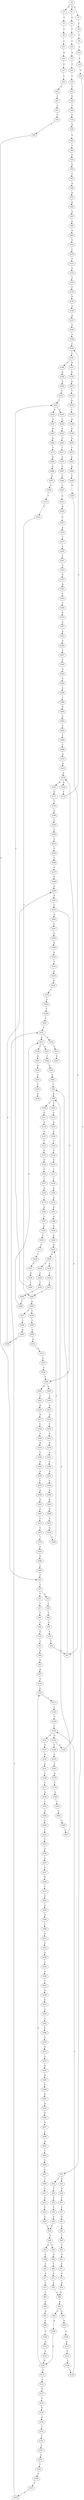 strict digraph  {
	S0 -> S1 [ label = T ];
	S0 -> S2 [ label = G ];
	S0 -> S3 [ label = C ];
	S1 -> S4 [ label = C ];
	S2 -> S5 [ label = C ];
	S3 -> S6 [ label = C ];
	S4 -> S7 [ label = C ];
	S5 -> S8 [ label = C ];
	S6 -> S9 [ label = C ];
	S7 -> S10 [ label = C ];
	S8 -> S11 [ label = C ];
	S9 -> S12 [ label = C ];
	S10 -> S13 [ label = A ];
	S11 -> S14 [ label = A ];
	S12 -> S15 [ label = T ];
	S13 -> S16 [ label = T ];
	S14 -> S17 [ label = T ];
	S15 -> S18 [ label = T ];
	S16 -> S19 [ label = C ];
	S17 -> S20 [ label = C ];
	S18 -> S21 [ label = C ];
	S19 -> S22 [ label = T ];
	S20 -> S23 [ label = G ];
	S21 -> S24 [ label = C ];
	S21 -> S25 [ label = G ];
	S22 -> S26 [ label = G ];
	S23 -> S27 [ label = T ];
	S24 -> S28 [ label = T ];
	S25 -> S29 [ label = A ];
	S26 -> S30 [ label = C ];
	S27 -> S31 [ label = C ];
	S28 -> S32 [ label = G ];
	S29 -> S33 [ label = T ];
	S30 -> S34 [ label = C ];
	S31 -> S35 [ label = C ];
	S32 -> S36 [ label = T ];
	S33 -> S37 [ label = C ];
	S34 -> S38 [ label = A ];
	S35 -> S39 [ label = T ];
	S36 -> S40 [ label = C ];
	S37 -> S41 [ label = G ];
	S38 -> S42 [ label = G ];
	S39 -> S43 [ label = C ];
	S40 -> S44 [ label = C ];
	S41 -> S45 [ label = T ];
	S42 -> S46 [ label = T ];
	S43 -> S47 [ label = T ];
	S44 -> S48 [ label = T ];
	S45 -> S49 [ label = T ];
	S46 -> S50 [ label = C ];
	S47 -> S51 [ label = T ];
	S47 -> S52 [ label = G ];
	S48 -> S53 [ label = A ];
	S48 -> S54 [ label = T ];
	S49 -> S55 [ label = T ];
	S50 -> S56 [ label = G ];
	S51 -> S57 [ label = C ];
	S52 -> S58 [ label = T ];
	S53 -> S59 [ label = C ];
	S54 -> S60 [ label = G ];
	S55 -> S61 [ label = G ];
	S56 -> S62 [ label = T ];
	S57 -> S63 [ label = T ];
	S58 -> S64 [ label = C ];
	S59 -> S65 [ label = T ];
	S60 -> S66 [ label = T ];
	S61 -> S67 [ label = T ];
	S62 -> S68 [ label = A ];
	S63 -> S69 [ label = C ];
	S64 -> S70 [ label = G ];
	S65 -> S71 [ label = A ];
	S66 -> S72 [ label = A ];
	S67 -> S73 [ label = A ];
	S68 -> S74 [ label = A ];
	S69 -> S75 [ label = G ];
	S70 -> S76 [ label = T ];
	S71 -> S77 [ label = C ];
	S72 -> S78 [ label = G ];
	S73 -> S79 [ label = G ];
	S74 -> S80 [ label = G ];
	S75 -> S81 [ label = G ];
	S76 -> S82 [ label = G ];
	S77 -> S83 [ label = C ];
	S78 -> S84 [ label = G ];
	S79 -> S84 [ label = G ];
	S80 -> S85 [ label = A ];
	S81 -> S86 [ label = A ];
	S82 -> S87 [ label = G ];
	S83 -> S88 [ label = A ];
	S84 -> S89 [ label = A ];
	S85 -> S90 [ label = C ];
	S86 -> S91 [ label = G ];
	S87 -> S92 [ label = T ];
	S88 -> S93 [ label = G ];
	S89 -> S94 [ label = G ];
	S89 -> S95 [ label = A ];
	S90 -> S96 [ label = G ];
	S91 -> S97 [ label = A ];
	S92 -> S98 [ label = A ];
	S93 -> S99 [ label = G ];
	S94 -> S100 [ label = A ];
	S95 -> S101 [ label = A ];
	S96 -> S102 [ label = G ];
	S97 -> S103 [ label = G ];
	S98 -> S104 [ label = T ];
	S98 -> S105 [ label = C ];
	S99 -> S106 [ label = A ];
	S100 -> S107 [ label = G ];
	S101 -> S108 [ label = G ];
	S102 -> S109 [ label = C ];
	S103 -> S110 [ label = G ];
	S104 -> S111 [ label = G ];
	S105 -> S112 [ label = C ];
	S106 -> S113 [ label = G ];
	S107 -> S114 [ label = T ];
	S107 -> S110 [ label = G ];
	S108 -> S115 [ label = G ];
	S109 -> S116 [ label = T ];
	S110 -> S117 [ label = T ];
	S111 -> S118 [ label = A ];
	S112 -> S119 [ label = G ];
	S113 -> S120 [ label = A ];
	S114 -> S121 [ label = C ];
	S115 -> S122 [ label = T ];
	S116 -> S123 [ label = C ];
	S117 -> S124 [ label = C ];
	S118 -> S125 [ label = G ];
	S119 -> S126 [ label = G ];
	S120 -> S107 [ label = G ];
	S121 -> S127 [ label = A ];
	S122 -> S128 [ label = C ];
	S123 -> S129 [ label = T ];
	S124 -> S130 [ label = C ];
	S125 -> S131 [ label = C ];
	S126 -> S132 [ label = T ];
	S127 -> S133 [ label = G ];
	S128 -> S134 [ label = C ];
	S129 -> S135 [ label = C ];
	S130 -> S136 [ label = C ];
	S131 -> S137 [ label = G ];
	S132 -> S138 [ label = G ];
	S133 -> S139 [ label = G ];
	S134 -> S136 [ label = C ];
	S135 -> S140 [ label = G ];
	S136 -> S141 [ label = A ];
	S136 -> S142 [ label = G ];
	S137 -> S143 [ label = G ];
	S138 -> S144 [ label = G ];
	S139 -> S145 [ label = A ];
	S140 -> S146 [ label = A ];
	S141 -> S147 [ label = G ];
	S142 -> S148 [ label = G ];
	S142 -> S149 [ label = A ];
	S143 -> S150 [ label = T ];
	S144 -> S151 [ label = T ];
	S145 -> S152 [ label = C ];
	S146 -> S153 [ label = A ];
	S147 -> S154 [ label = A ];
	S148 -> S155 [ label = A ];
	S149 -> S156 [ label = A ];
	S150 -> S157 [ label = C ];
	S151 -> S158 [ label = T ];
	S152 -> S159 [ label = C ];
	S153 -> S160 [ label = G ];
	S154 -> S161 [ label = G ];
	S155 -> S162 [ label = G ];
	S156 -> S163 [ label = A ];
	S156 -> S164 [ label = G ];
	S157 -> S165 [ label = G ];
	S158 -> S166 [ label = A ];
	S159 -> S167 [ label = A ];
	S160 -> S168 [ label = T ];
	S161 -> S169 [ label = C ];
	S162 -> S170 [ label = G ];
	S163 -> S171 [ label = G ];
	S164 -> S172 [ label = T ];
	S165 -> S173 [ label = C ];
	S166 -> S174 [ label = G ];
	S167 -> S175 [ label = G ];
	S168 -> S176 [ label = C ];
	S169 -> S177 [ label = C ];
	S170 -> S178 [ label = C ];
	S171 -> S179 [ label = T ];
	S172 -> S176 [ label = C ];
	S173 -> S180 [ label = A ];
	S174 -> S181 [ label = A ];
	S175 -> S182 [ label = T ];
	S176 -> S183 [ label = G ];
	S177 -> S184 [ label = A ];
	S178 -> S185 [ label = G ];
	S179 -> S186 [ label = G ];
	S180 -> S187 [ label = C ];
	S181 -> S188 [ label = A ];
	S182 -> S189 [ label = C ];
	S183 -> S190 [ label = C ];
	S183 -> S191 [ label = A ];
	S184 -> S192 [ label = C ];
	S185 -> S193 [ label = T ];
	S186 -> S194 [ label = T ];
	S187 -> S195 [ label = G ];
	S188 -> S196 [ label = G ];
	S189 -> S197 [ label = T ];
	S190 -> S198 [ label = G ];
	S191 -> S199 [ label = G ];
	S192 -> S200 [ label = G ];
	S193 -> S201 [ label = G ];
	S194 -> S202 [ label = C ];
	S195 -> S203 [ label = C ];
	S196 -> S204 [ label = G ];
	S197 -> S205 [ label = C ];
	S198 -> S206 [ label = G ];
	S199 -> S207 [ label = G ];
	S200 -> S208 [ label = G ];
	S201 -> S209 [ label = G ];
	S202 -> S210 [ label = G ];
	S203 -> S211 [ label = G ];
	S204 -> S212 [ label = G ];
	S205 -> S213 [ label = T ];
	S206 -> S214 [ label = C ];
	S207 -> S215 [ label = T ];
	S208 -> S216 [ label = T ];
	S209 -> S217 [ label = T ];
	S210 -> S218 [ label = T ];
	S211 -> S219 [ label = C ];
	S212 -> S220 [ label = G ];
	S213 -> S221 [ label = C ];
	S213 -> S222 [ label = G ];
	S214 -> S223 [ label = T ];
	S215 -> S224 [ label = A ];
	S216 -> S225 [ label = T ];
	S217 -> S98 [ label = A ];
	S218 -> S226 [ label = C ];
	S219 -> S227 [ label = G ];
	S220 -> S228 [ label = T ];
	S220 -> S229 [ label = G ];
	S221 -> S230 [ label = T ];
	S221 -> S231 [ label = G ];
	S222 -> S232 [ label = T ];
	S223 -> S233 [ label = A ];
	S223 -> S234 [ label = G ];
	S224 -> S235 [ label = T ];
	S225 -> S236 [ label = A ];
	S226 -> S237 [ label = G ];
	S227 -> S238 [ label = G ];
	S228 -> S239 [ label = C ];
	S229 -> S240 [ label = T ];
	S230 -> S241 [ label = G ];
	S231 -> S242 [ label = T ];
	S232 -> S243 [ label = A ];
	S233 -> S244 [ label = T ];
	S234 -> S245 [ label = G ];
	S235 -> S246 [ label = A ];
	S236 -> S247 [ label = C ];
	S237 -> S248 [ label = G ];
	S238 -> S249 [ label = C ];
	S239 -> S250 [ label = T ];
	S240 -> S251 [ label = C ];
	S241 -> S252 [ label = A ];
	S242 -> S253 [ label = G ];
	S244 -> S254 [ label = A ];
	S245 -> S255 [ label = A ];
	S246 -> S256 [ label = A ];
	S247 -> S257 [ label = T ];
	S248 -> S258 [ label = A ];
	S249 -> S223 [ label = T ];
	S250 -> S259 [ label = C ];
	S251 -> S260 [ label = C ];
	S252 -> S261 [ label = G ];
	S253 -> S262 [ label = G ];
	S254 -> S263 [ label = G ];
	S255 -> S264 [ label = A ];
	S256 -> S265 [ label = G ];
	S257 -> S266 [ label = G ];
	S258 -> S267 [ label = A ];
	S259 -> S268 [ label = T ];
	S260 -> S269 [ label = G ];
	S261 -> S270 [ label = T ];
	S262 -> S92 [ label = T ];
	S263 -> S271 [ label = T ];
	S264 -> S272 [ label = T ];
	S265 -> S273 [ label = T ];
	S266 -> S274 [ label = C ];
	S267 -> S275 [ label = C ];
	S268 -> S221 [ label = C ];
	S269 -> S276 [ label = C ];
	S269 -> S277 [ label = T ];
	S270 -> S278 [ label = A ];
	S271 -> S279 [ label = A ];
	S272 -> S280 [ label = G ];
	S273 -> S281 [ label = C ];
	S274 -> S282 [ label = A ];
	S275 -> S283 [ label = A ];
	S275 -> S284 [ label = T ];
	S276 -> S285 [ label = C ];
	S277 -> S286 [ label = C ];
	S279 -> S287 [ label = G ];
	S280 -> S288 [ label = G ];
	S281 -> S289 [ label = G ];
	S282 -> S290 [ label = G ];
	S283 -> S291 [ label = G ];
	S284 -> S292 [ label = G ];
	S284 -> S293 [ label = A ];
	S285 -> S294 [ label = G ];
	S286 -> S295 [ label = G ];
	S287 -> S296 [ label = C ];
	S288 -> S297 [ label = G ];
	S289 -> S298 [ label = T ];
	S290 -> S299 [ label = A ];
	S291 -> S300 [ label = G ];
	S292 -> S301 [ label = C ];
	S293 -> S302 [ label = C ];
	S294 -> S303 [ label = G ];
	S295 -> S304 [ label = G ];
	S296 -> S305 [ label = C ];
	S297 -> S306 [ label = G ];
	S298 -> S307 [ label = G ];
	S299 -> S308 [ label = C ];
	S300 -> S309 [ label = A ];
	S301 -> S310 [ label = A ];
	S302 -> S311 [ label = A ];
	S303 -> S312 [ label = A ];
	S304 -> S258 [ label = A ];
	S305 -> S313 [ label = G ];
	S306 -> S314 [ label = T ];
	S307 -> S87 [ label = G ];
	S308 -> S315 [ label = G ];
	S309 -> S316 [ label = A ];
	S310 -> S317 [ label = A ];
	S311 -> S318 [ label = A ];
	S312 -> S319 [ label = A ];
	S313 -> S320 [ label = A ];
	S314 -> S321 [ label = C ];
	S315 -> S322 [ label = G ];
	S316 -> S323 [ label = T ];
	S317 -> S324 [ label = C ];
	S318 -> S325 [ label = C ];
	S319 -> S326 [ label = C ];
	S320 -> S327 [ label = A ];
	S321 -> S260 [ label = C ];
	S322 -> S328 [ label = A ];
	S323 -> S329 [ label = A ];
	S324 -> S330 [ label = C ];
	S325 -> S331 [ label = G ];
	S326 -> S284 [ label = T ];
	S327 -> S332 [ label = A ];
	S328 -> S333 [ label = C ];
	S329 -> S334 [ label = G ];
	S330 -> S335 [ label = A ];
	S331 -> S336 [ label = A ];
	S332 -> S337 [ label = C ];
	S333 -> S338 [ label = A ];
	S334 -> S339 [ label = T ];
	S335 -> S340 [ label = G ];
	S336 -> S341 [ label = A ];
	S337 -> S342 [ label = C ];
	S338 -> S343 [ label = C ];
	S339 -> S344 [ label = C ];
	S340 -> S345 [ label = A ];
	S341 -> S346 [ label = A ];
	S342 -> S347 [ label = C ];
	S343 -> S348 [ label = A ];
	S344 -> S349 [ label = T ];
	S345 -> S350 [ label = A ];
	S346 -> S351 [ label = A ];
	S347 -> S352 [ label = C ];
	S348 -> S353 [ label = C ];
	S349 -> S354 [ label = C ];
	S350 -> S355 [ label = C ];
	S351 -> S356 [ label = C ];
	S352 -> S357 [ label = G ];
	S353 -> S358 [ label = C ];
	S354 -> S213 [ label = T ];
	S355 -> S359 [ label = A ];
	S356 -> S360 [ label = A ];
	S357 -> S361 [ label = A ];
	S358 -> S362 [ label = T ];
	S359 -> S363 [ label = G ];
	S360 -> S364 [ label = G ];
	S361 -> S365 [ label = C ];
	S362 -> S366 [ label = C ];
	S363 -> S367 [ label = C ];
	S364 -> S368 [ label = A ];
	S365 -> S369 [ label = T ];
	S366 -> S370 [ label = T ];
	S367 -> S371 [ label = C ];
	S368 -> S372 [ label = A ];
	S369 -> S373 [ label = A ];
	S370 -> S374 [ label = A ];
	S371 -> S375 [ label = G ];
	S372 -> S376 [ label = G ];
	S373 -> S377 [ label = G ];
	S374 -> S378 [ label = G ];
	S375 -> S379 [ label = T ];
	S376 -> S380 [ label = G ];
	S377 -> S381 [ label = A ];
	S378 -> S382 [ label = A ];
	S379 -> S383 [ label = C ];
	S380 -> S212 [ label = G ];
	S381 -> S384 [ label = A ];
	S382 -> S385 [ label = A ];
	S383 -> S386 [ label = C ];
	S384 -> S387 [ label = T ];
	S385 -> S388 [ label = C ];
	S386 -> S389 [ label = T ];
	S387 -> S390 [ label = C ];
	S388 -> S391 [ label = G ];
	S389 -> S43 [ label = C ];
	S390 -> S392 [ label = G ];
	S391 -> S393 [ label = A ];
	S392 -> S394 [ label = G ];
	S393 -> S395 [ label = G ];
	S394 -> S396 [ label = G ];
	S395 -> S397 [ label = G ];
	S396 -> S398 [ label = T ];
	S397 -> S399 [ label = T ];
	S398 -> S400 [ label = A ];
	S399 -> S401 [ label = G ];
	S400 -> S402 [ label = T ];
	S401 -> S403 [ label = T ];
	S402 -> S404 [ label = C ];
	S403 -> S405 [ label = C ];
	S404 -> S406 [ label = C ];
	S405 -> S407 [ label = C ];
	S406 -> S408 [ label = C ];
	S407 -> S409 [ label = C ];
	S408 -> S410 [ label = G ];
	S409 -> S411 [ label = T ];
	S410 -> S412 [ label = A ];
	S411 -> S413 [ label = G ];
	S412 -> S156 [ label = A ];
	S413 -> S414 [ label = T ];
	S414 -> S415 [ label = C ];
	S415 -> S44 [ label = C ];
}

